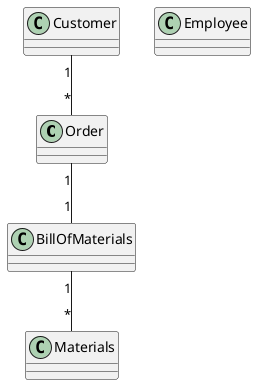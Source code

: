 @startuml

class Order
class Customer
class BillOfMaterials
class Materials
class Employee

Order "1" -- "1" BillOfMaterials
BillOfMaterials "1" -- "*" Materials
Customer "1" -- "*" Order


@enduml